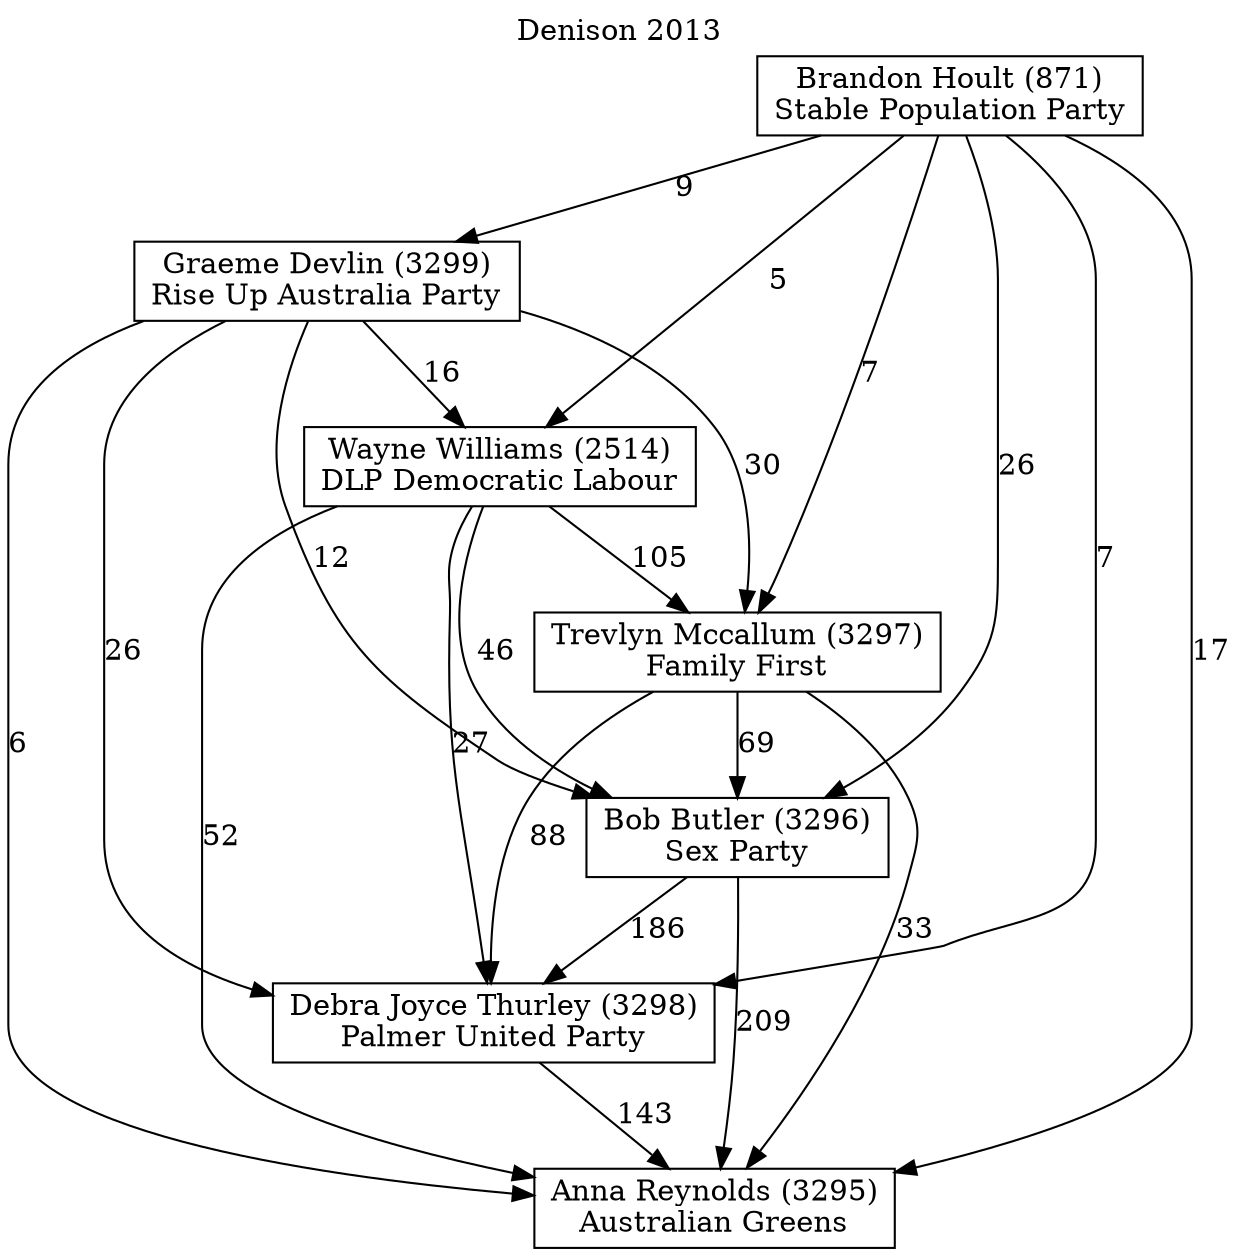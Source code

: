 // House preference flow
digraph "Anna Reynolds (3295)_Denison_2013" {
	graph [label="Denison 2013" labelloc=t mclimit=10]
	node [shape=box]
	"Anna Reynolds (3295)" [label="Anna Reynolds (3295)
Australian Greens"]
	"Bob Butler (3296)" [label="Bob Butler (3296)
Sex Party"]
	"Brandon Hoult (871)" [label="Brandon Hoult (871)
Stable Population Party"]
	"Debra Joyce Thurley (3298)" [label="Debra Joyce Thurley (3298)
Palmer United Party"]
	"Graeme Devlin (3299)" [label="Graeme Devlin (3299)
Rise Up Australia Party"]
	"Trevlyn Mccallum (3297)" [label="Trevlyn Mccallum (3297)
Family First"]
	"Wayne Williams (2514)" [label="Wayne Williams (2514)
DLP Democratic Labour"]
	"Bob Butler (3296)" -> "Anna Reynolds (3295)" [label=209]
	"Bob Butler (3296)" -> "Debra Joyce Thurley (3298)" [label=186]
	"Brandon Hoult (871)" -> "Anna Reynolds (3295)" [label=17]
	"Brandon Hoult (871)" -> "Bob Butler (3296)" [label=26]
	"Brandon Hoult (871)" -> "Debra Joyce Thurley (3298)" [label=7]
	"Brandon Hoult (871)" -> "Graeme Devlin (3299)" [label=9]
	"Brandon Hoult (871)" -> "Trevlyn Mccallum (3297)" [label=7]
	"Brandon Hoult (871)" -> "Wayne Williams (2514)" [label=5]
	"Debra Joyce Thurley (3298)" -> "Anna Reynolds (3295)" [label=143]
	"Graeme Devlin (3299)" -> "Anna Reynolds (3295)" [label=6]
	"Graeme Devlin (3299)" -> "Bob Butler (3296)" [label=12]
	"Graeme Devlin (3299)" -> "Debra Joyce Thurley (3298)" [label=26]
	"Graeme Devlin (3299)" -> "Trevlyn Mccallum (3297)" [label=30]
	"Graeme Devlin (3299)" -> "Wayne Williams (2514)" [label=16]
	"Trevlyn Mccallum (3297)" -> "Anna Reynolds (3295)" [label=33]
	"Trevlyn Mccallum (3297)" -> "Bob Butler (3296)" [label=69]
	"Trevlyn Mccallum (3297)" -> "Debra Joyce Thurley (3298)" [label=88]
	"Wayne Williams (2514)" -> "Anna Reynolds (3295)" [label=52]
	"Wayne Williams (2514)" -> "Bob Butler (3296)" [label=46]
	"Wayne Williams (2514)" -> "Debra Joyce Thurley (3298)" [label=27]
	"Wayne Williams (2514)" -> "Trevlyn Mccallum (3297)" [label=105]
}
